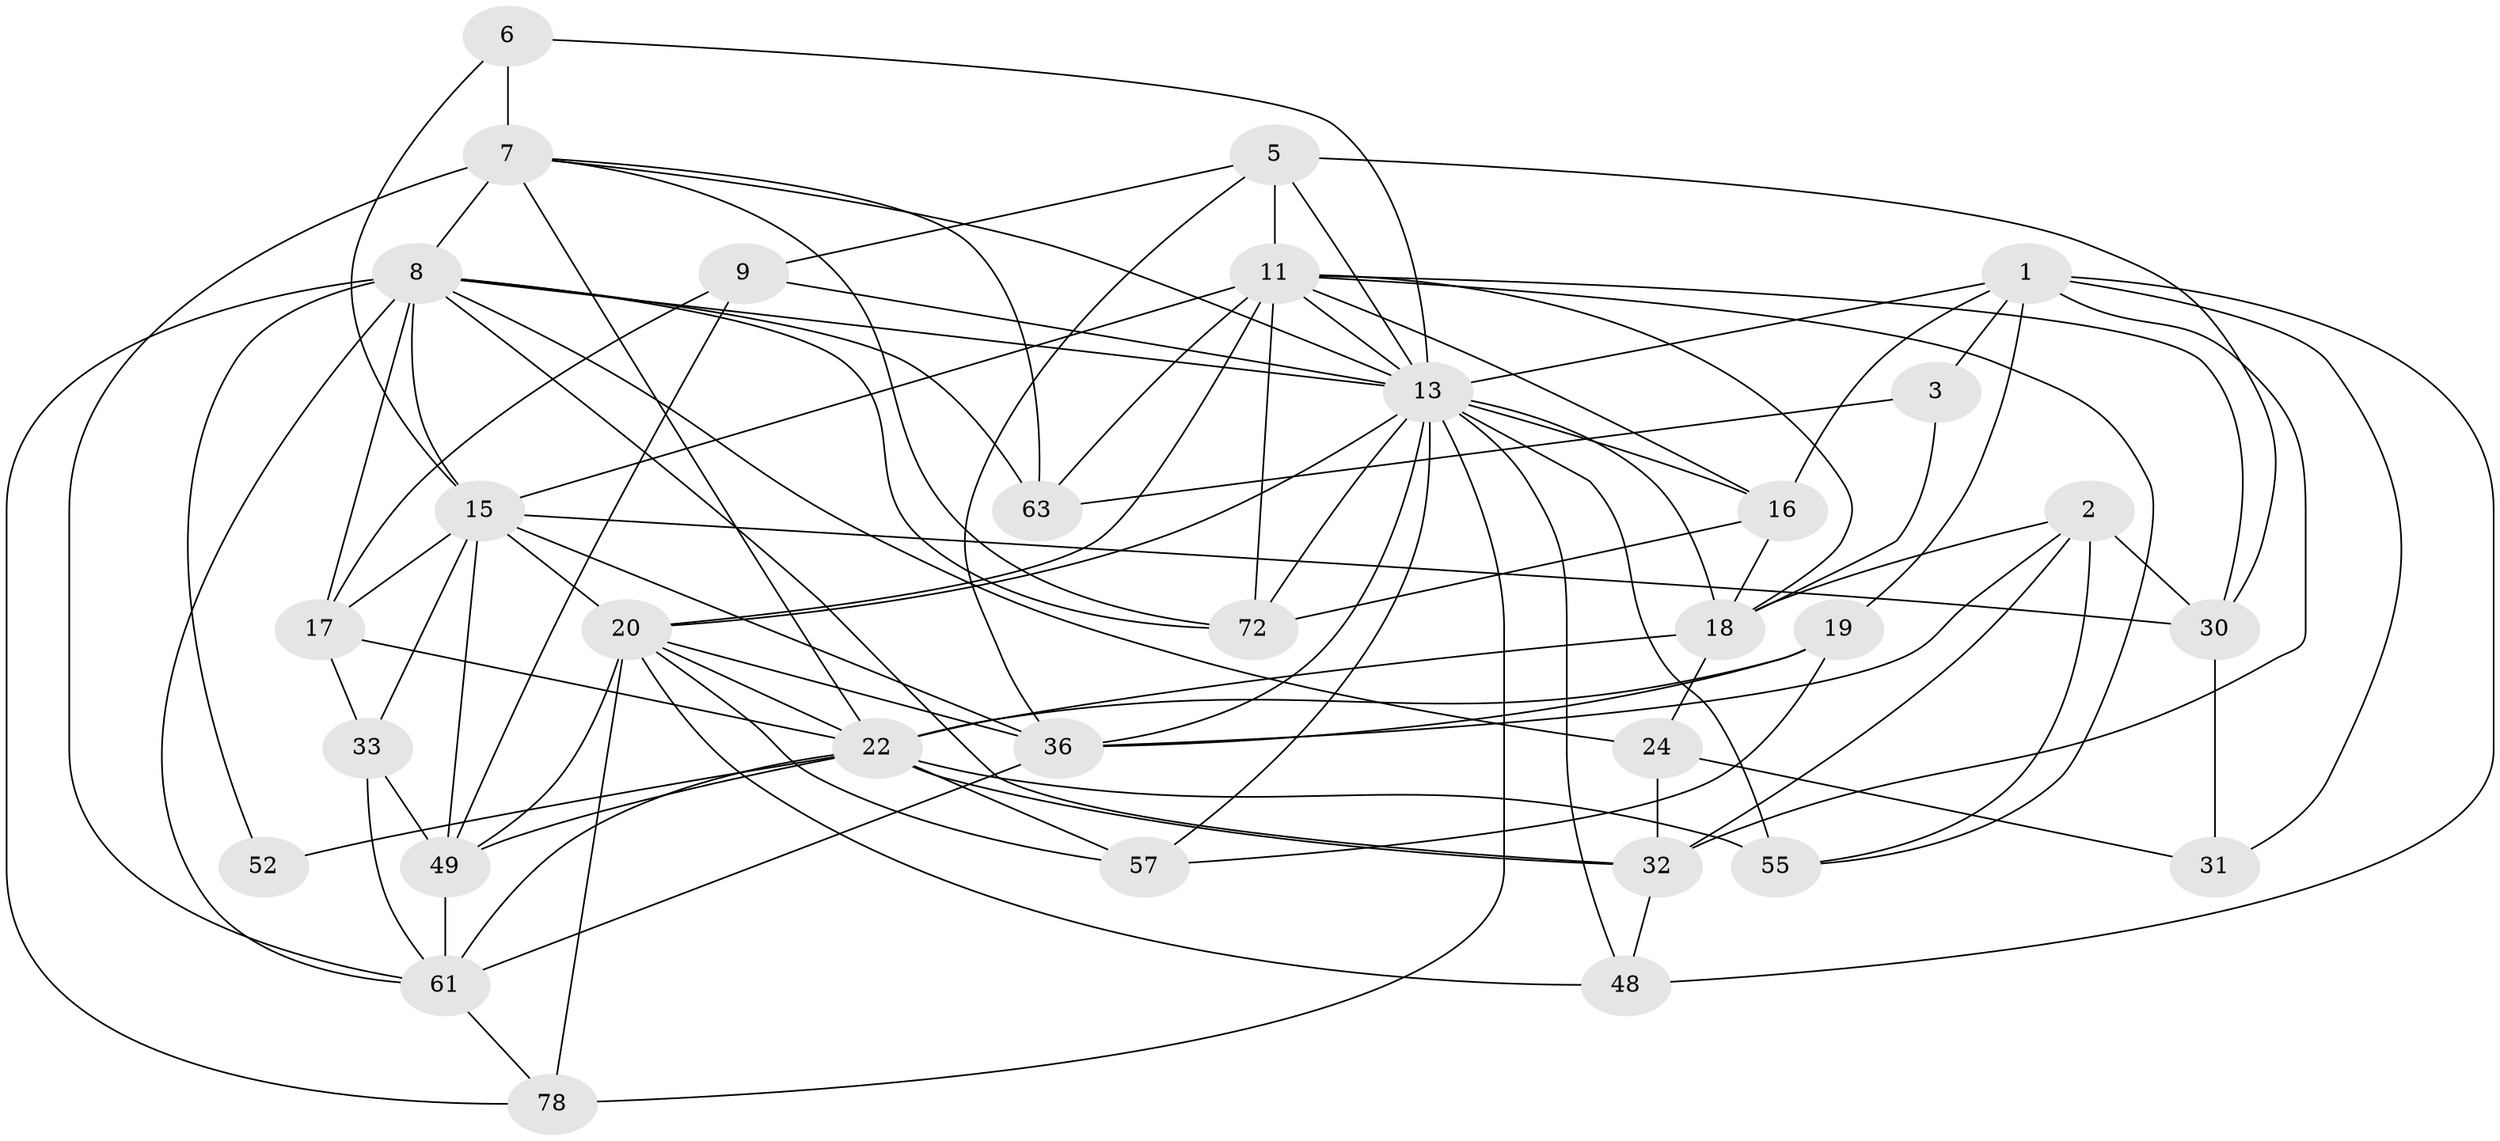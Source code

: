// original degree distribution, {3: 0.275, 5: 0.15, 6: 0.1, 4: 0.375, 2: 0.075, 7: 0.025}
// Generated by graph-tools (version 1.1) at 2025/18/03/04/25 18:18:45]
// undirected, 32 vertices, 95 edges
graph export_dot {
graph [start="1"]
  node [color=gray90,style=filled];
  1 [super="+4"];
  2 [super="+14"];
  3;
  5 [super="+45+12"];
  6;
  7 [super="+54+73"];
  8 [super="+39+53+10"];
  9;
  11 [super="+43"];
  13 [super="+25+21"];
  15 [super="+29+69"];
  16 [super="+50+79"];
  17 [super="+28"];
  18 [super="+44+41"];
  19 [super="+27"];
  20 [super="+51+77"];
  22 [super="+26+23+38"];
  24 [super="+35"];
  30 [super="+34"];
  31;
  32 [super="+65"];
  33;
  36 [super="+70"];
  48;
  49 [super="+64+58"];
  52;
  55 [super="+62"];
  57;
  61;
  63;
  72;
  78;
  1 -- 48;
  1 -- 32;
  1 -- 3;
  1 -- 19;
  1 -- 31;
  1 -- 16;
  1 -- 13;
  2 -- 55;
  2 -- 30 [weight=3];
  2 -- 18;
  2 -- 36;
  2 -- 32;
  3 -- 18;
  3 -- 63;
  5 -- 9;
  5 -- 36;
  5 -- 30;
  5 -- 11;
  5 -- 13;
  6 -- 7;
  6 -- 15;
  6 -- 13;
  7 -- 63;
  7 -- 22;
  7 -- 72;
  7 -- 61;
  7 -- 8 [weight=2];
  7 -- 13;
  8 -- 24 [weight=2];
  8 -- 13 [weight=3];
  8 -- 15 [weight=2];
  8 -- 61;
  8 -- 78;
  8 -- 32;
  8 -- 72;
  8 -- 17;
  8 -- 52;
  8 -- 63;
  9 -- 49;
  9 -- 13;
  9 -- 17;
  11 -- 55;
  11 -- 63;
  11 -- 72;
  11 -- 13;
  11 -- 15;
  11 -- 16;
  11 -- 20;
  11 -- 30;
  11 -- 18;
  13 -- 48;
  13 -- 16;
  13 -- 57;
  13 -- 55 [weight=2];
  13 -- 18 [weight=3];
  13 -- 36;
  13 -- 72;
  13 -- 78;
  13 -- 20;
  15 -- 36 [weight=2];
  15 -- 17;
  15 -- 30;
  15 -- 49;
  15 -- 33;
  15 -- 20;
  16 -- 18;
  16 -- 72;
  17 -- 33;
  17 -- 22 [weight=2];
  18 -- 24;
  18 -- 22 [weight=2];
  19 -- 57;
  19 -- 36;
  19 -- 22;
  20 -- 57;
  20 -- 48;
  20 -- 49;
  20 -- 22 [weight=2];
  20 -- 78;
  20 -- 36;
  22 -- 49;
  22 -- 55;
  22 -- 57;
  22 -- 61;
  22 -- 32;
  22 -- 52;
  24 -- 31;
  24 -- 32;
  30 -- 31;
  32 -- 48;
  33 -- 61;
  33 -- 49;
  36 -- 61;
  49 -- 61;
  61 -- 78;
}
